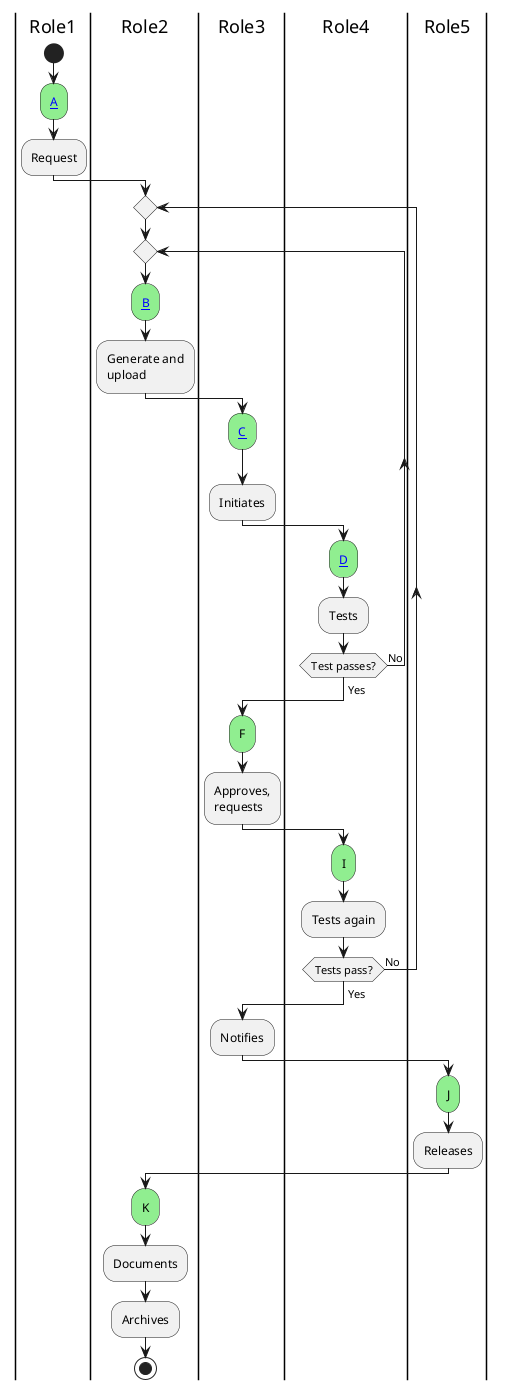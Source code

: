 @startuml
|Role1|
start
#lightgreen:[[http://www.google.com A]];
:Request;
|Role2|
repeat
repeat
#lightgreen:[[http://www.google.com B]];
:Generate and
upload;
|Role3|
#lightgreen:[[http://www.google.com C]];
:Initiates;
|Role4|
#lightgreen:[[http://www.google.com D]];
:Tests;
repeat while (Test passes?) is (No)
-> Yes;
|Role3|
#lightgreen:F;
:Approves,
requests;
|Role4|
#lightgreen:I;
:Tests again;
repeat while (Tests pass?) is (No)
-> Yes;
|Role3|
:Notifies;
|Role5|
#lightgreen:J;
:Releases;
|Role2|
#lightgreen:K;
:Documents;
:Archives;
stop
@enduml